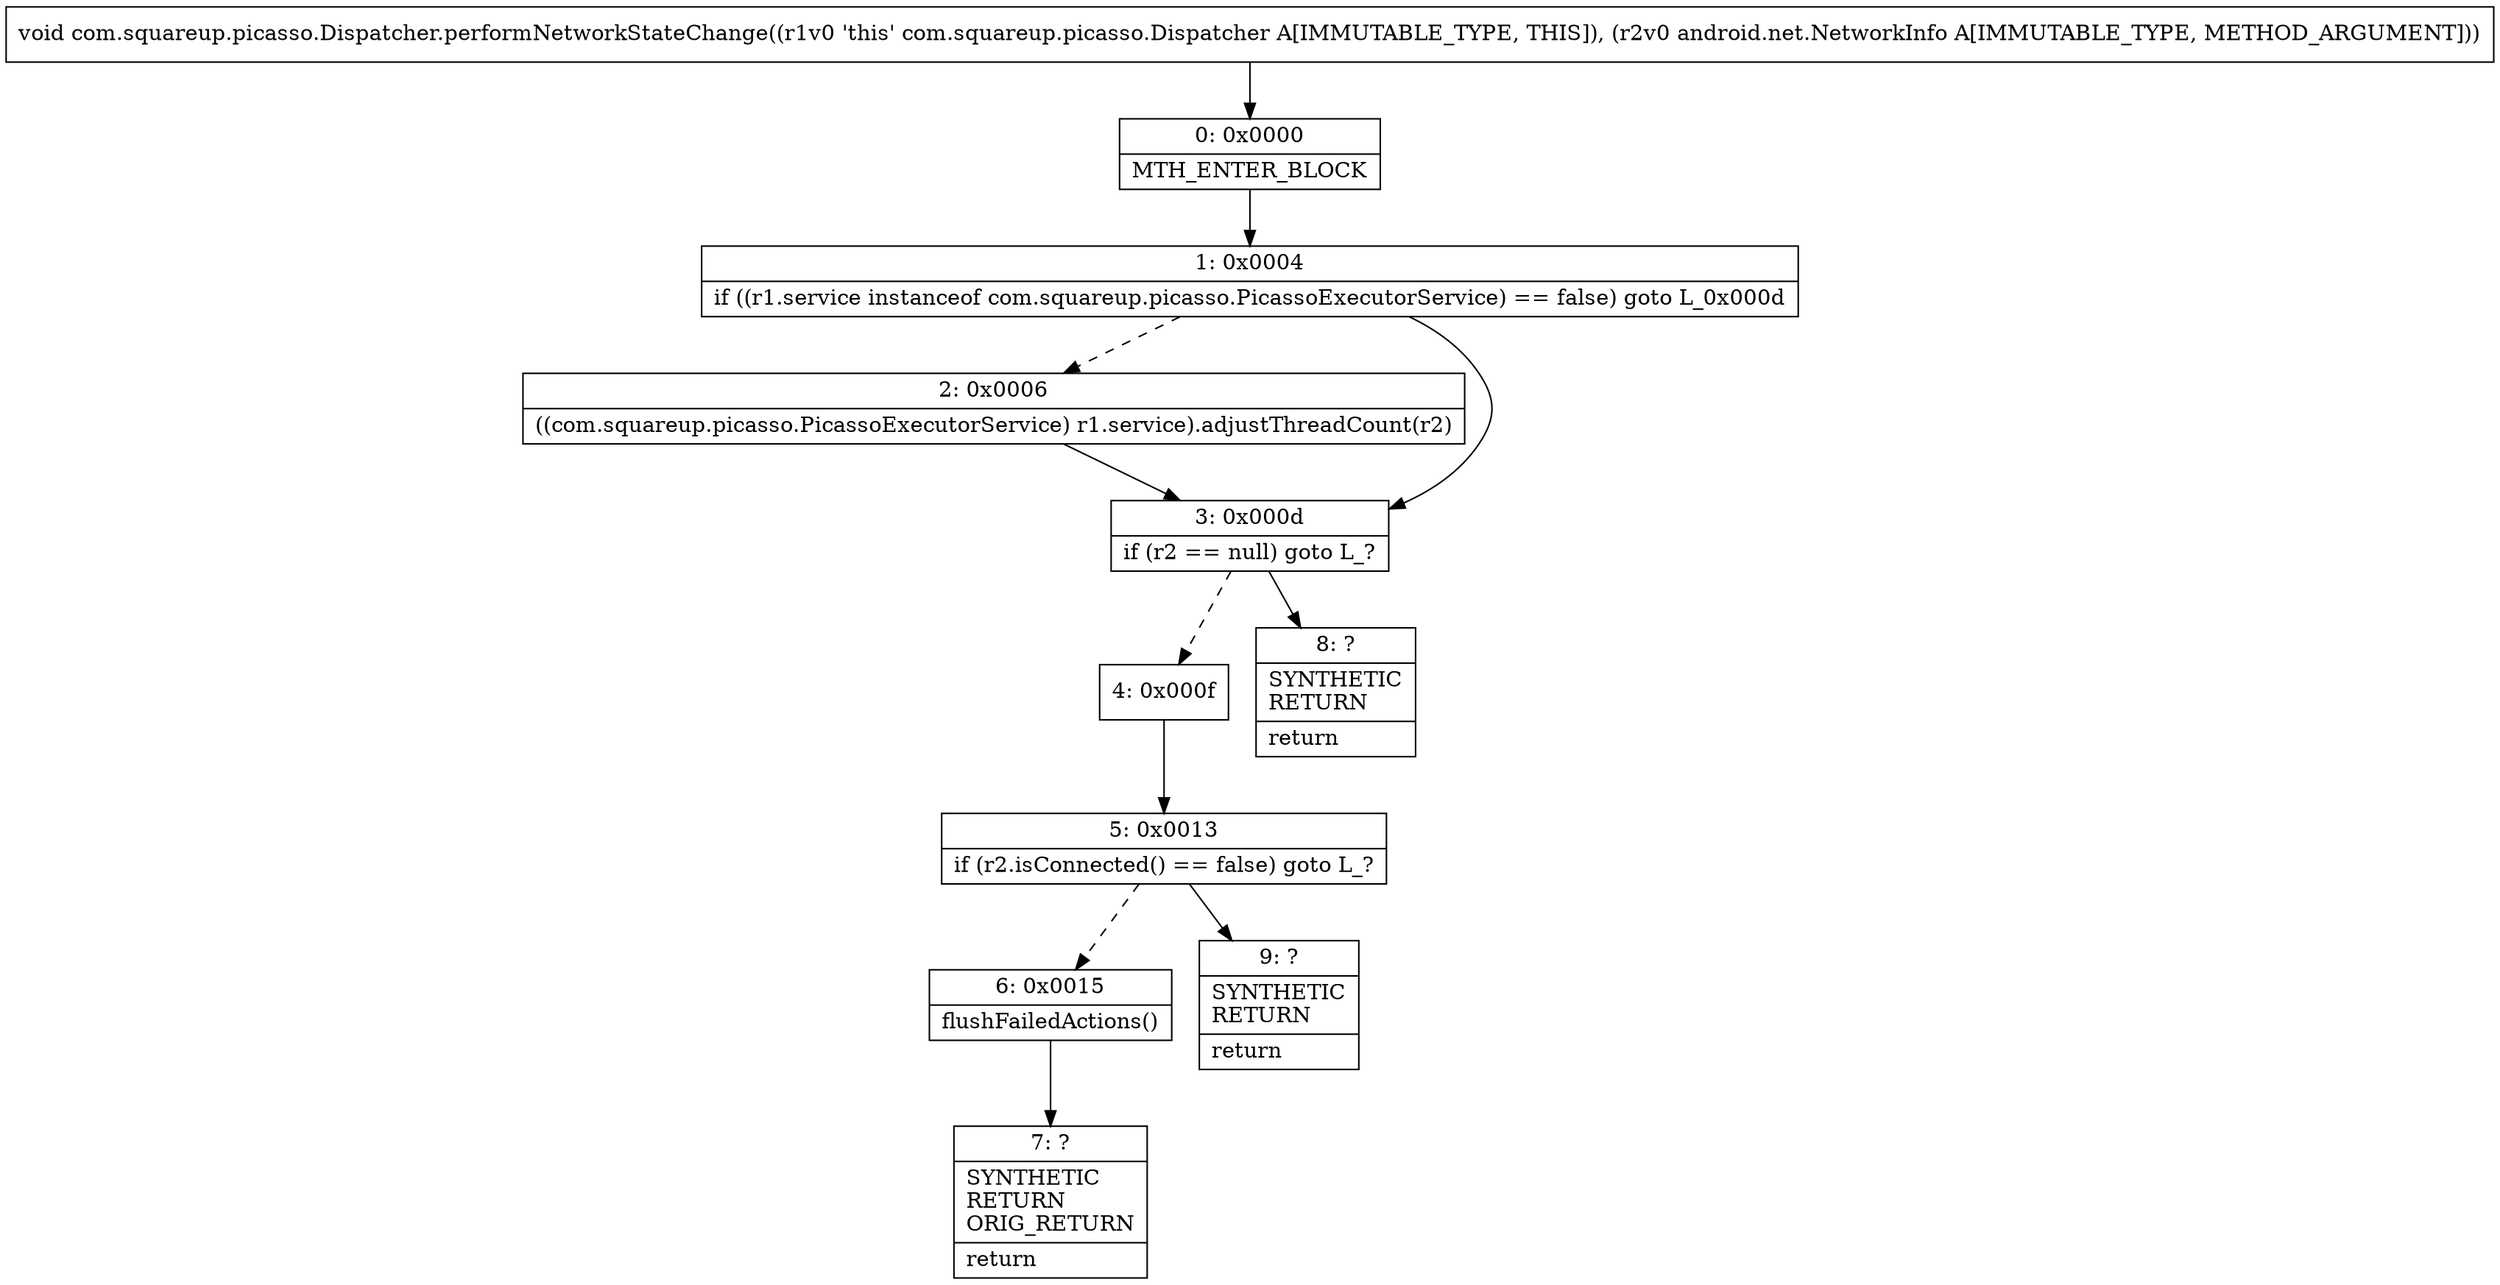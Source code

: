 digraph "CFG forcom.squareup.picasso.Dispatcher.performNetworkStateChange(Landroid\/net\/NetworkInfo;)V" {
Node_0 [shape=record,label="{0\:\ 0x0000|MTH_ENTER_BLOCK\l}"];
Node_1 [shape=record,label="{1\:\ 0x0004|if ((r1.service instanceof com.squareup.picasso.PicassoExecutorService) == false) goto L_0x000d\l}"];
Node_2 [shape=record,label="{2\:\ 0x0006|((com.squareup.picasso.PicassoExecutorService) r1.service).adjustThreadCount(r2)\l}"];
Node_3 [shape=record,label="{3\:\ 0x000d|if (r2 == null) goto L_?\l}"];
Node_4 [shape=record,label="{4\:\ 0x000f}"];
Node_5 [shape=record,label="{5\:\ 0x0013|if (r2.isConnected() == false) goto L_?\l}"];
Node_6 [shape=record,label="{6\:\ 0x0015|flushFailedActions()\l}"];
Node_7 [shape=record,label="{7\:\ ?|SYNTHETIC\lRETURN\lORIG_RETURN\l|return\l}"];
Node_8 [shape=record,label="{8\:\ ?|SYNTHETIC\lRETURN\l|return\l}"];
Node_9 [shape=record,label="{9\:\ ?|SYNTHETIC\lRETURN\l|return\l}"];
MethodNode[shape=record,label="{void com.squareup.picasso.Dispatcher.performNetworkStateChange((r1v0 'this' com.squareup.picasso.Dispatcher A[IMMUTABLE_TYPE, THIS]), (r2v0 android.net.NetworkInfo A[IMMUTABLE_TYPE, METHOD_ARGUMENT])) }"];
MethodNode -> Node_0;
Node_0 -> Node_1;
Node_1 -> Node_2[style=dashed];
Node_1 -> Node_3;
Node_2 -> Node_3;
Node_3 -> Node_4[style=dashed];
Node_3 -> Node_8;
Node_4 -> Node_5;
Node_5 -> Node_6[style=dashed];
Node_5 -> Node_9;
Node_6 -> Node_7;
}

